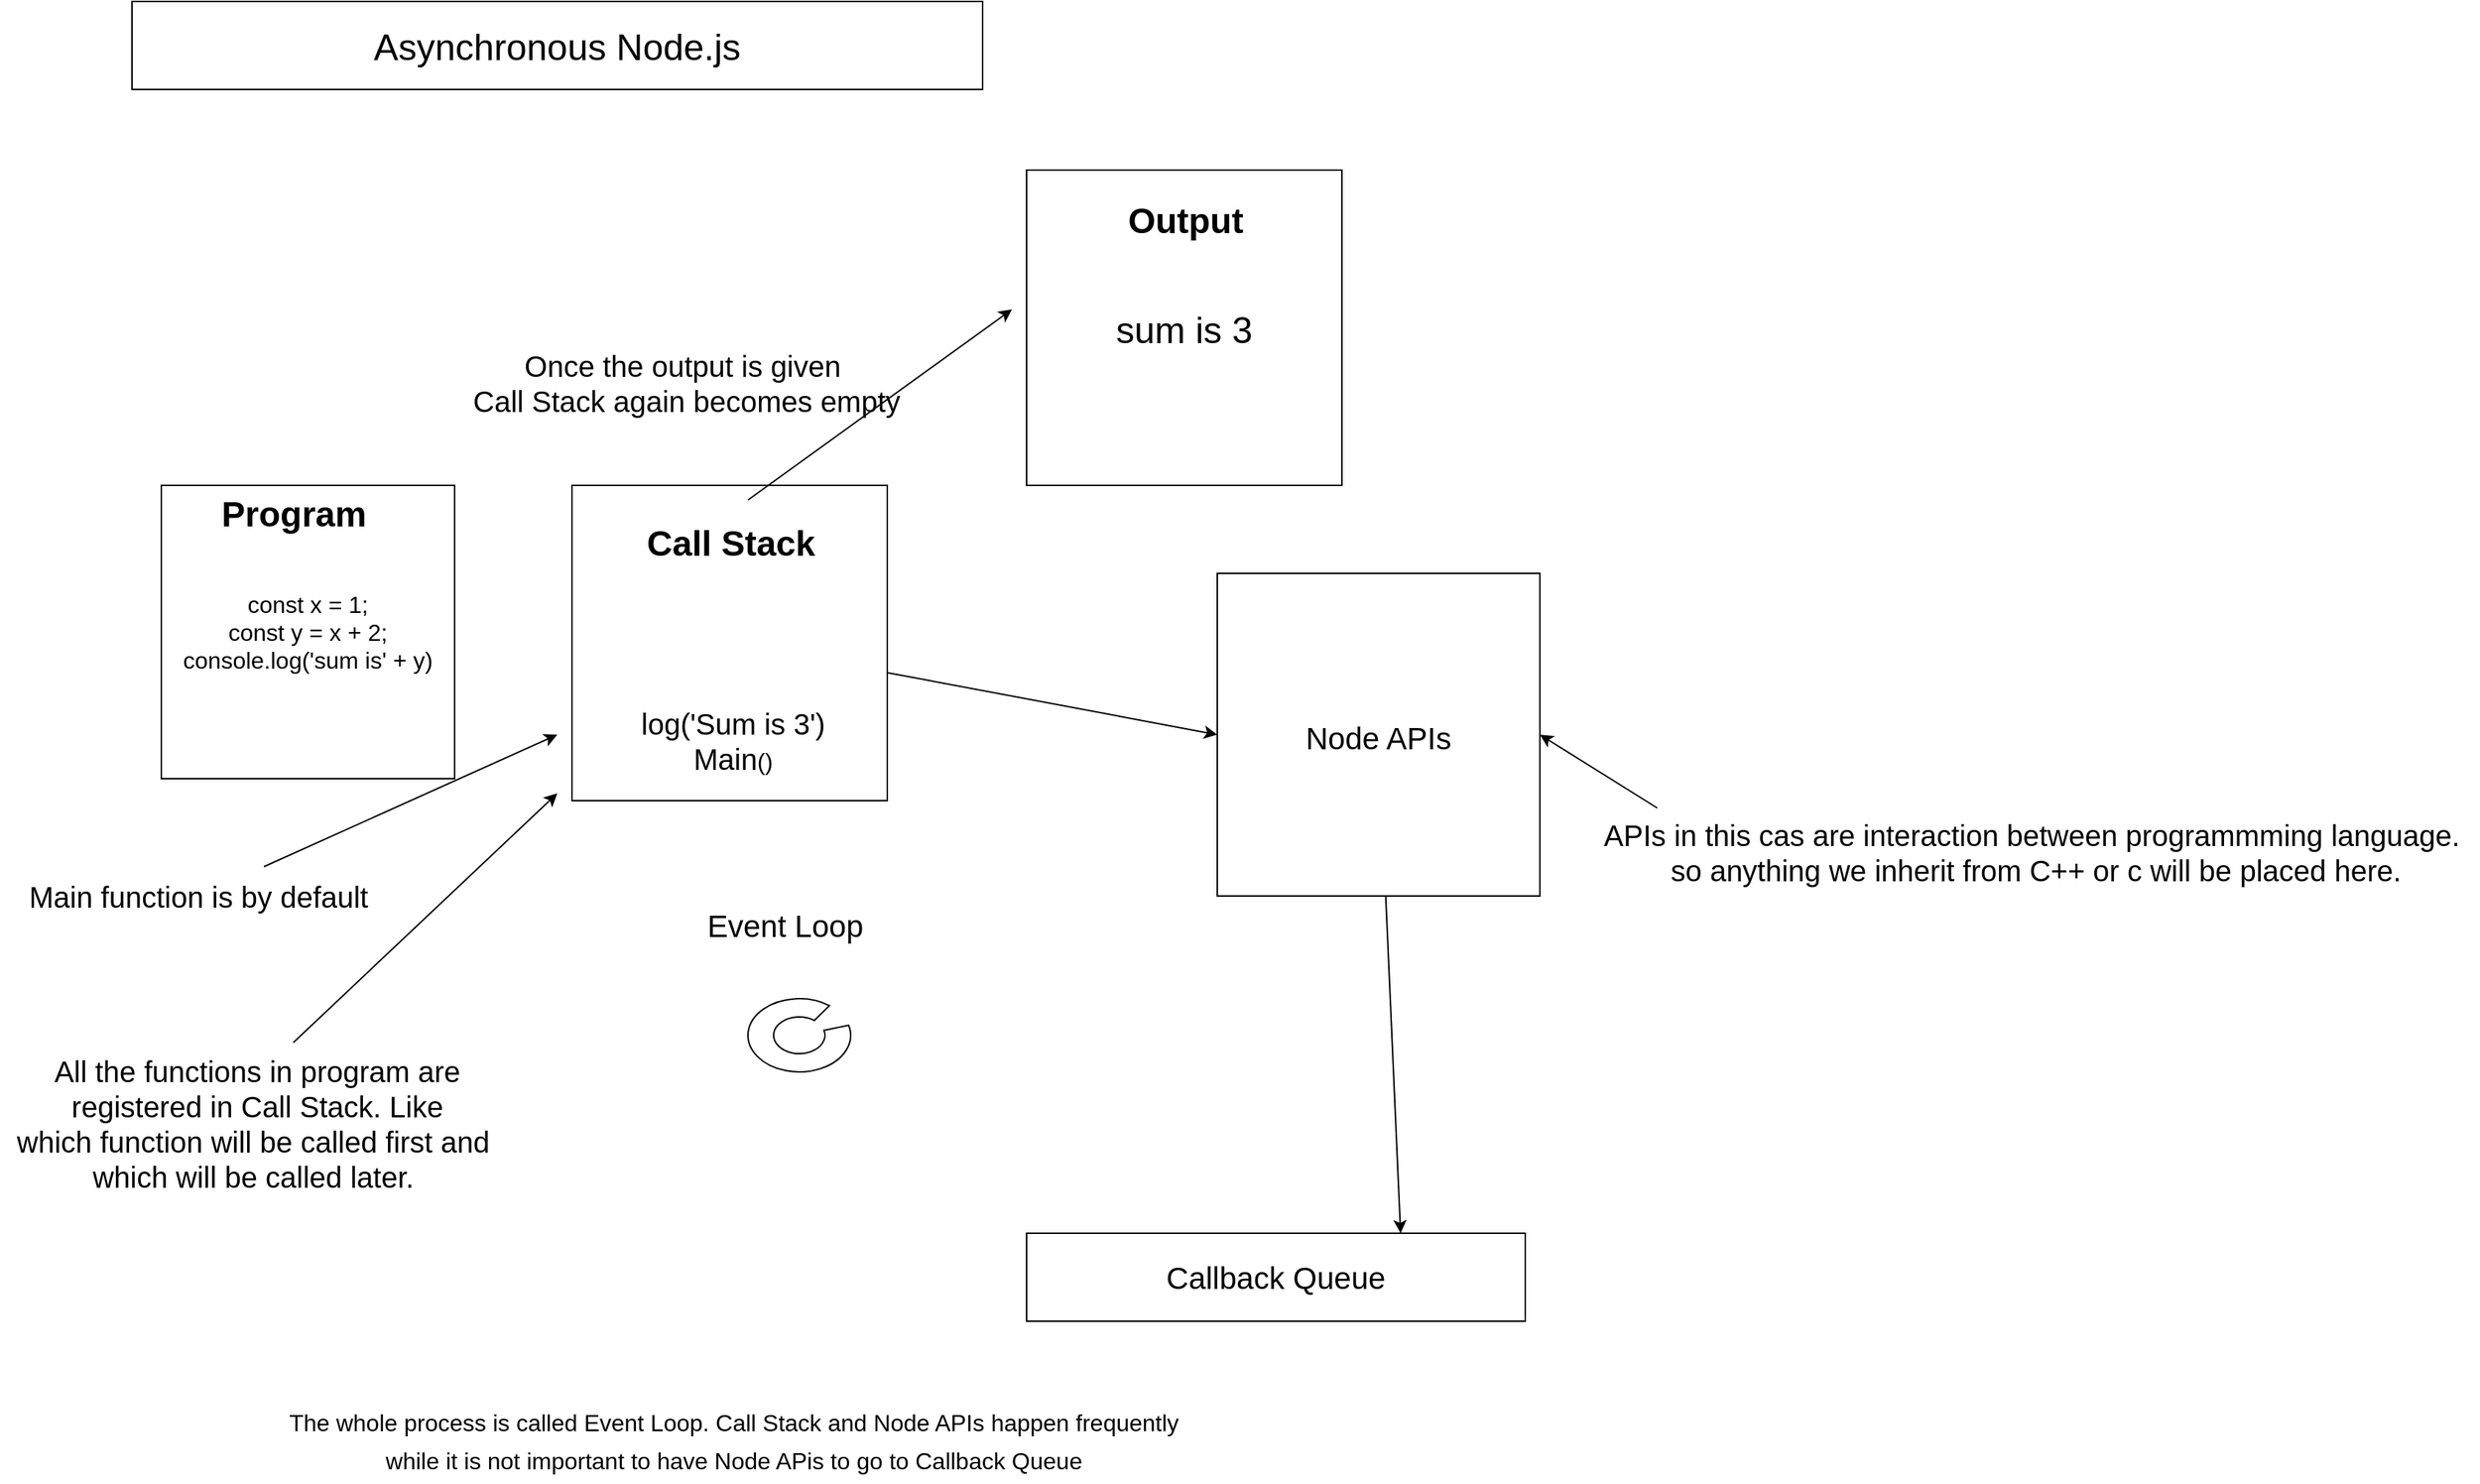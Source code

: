 <mxfile>
    <diagram id="Lmt40dL6iGbDZ48aZA5Z" name="Page-1">
        <mxGraphModel dx="2342" dy="2598" grid="1" gridSize="10" guides="1" tooltips="1" connect="1" arrows="1" fold="1" page="1" pageScale="1" pageWidth="850" pageHeight="1100" math="0" shadow="0">
            <root>
                <mxCell id="0"/>
                <mxCell id="1" parent="0"/>
                <mxCell id="3" value="&lt;font style=&quot;font-size: 25px;&quot;&gt;Asynchronous Node.js&lt;/font&gt;" style="rounded=0;whiteSpace=wrap;html=1;" vertex="1" parent="1">
                    <mxGeometry x="-90" y="-90" width="580" height="60" as="geometry"/>
                </mxCell>
                <mxCell id="6" style="edgeStyle=none;html=1;entryX=0;entryY=0.5;entryDx=0;entryDy=0;fontSize=21;" edge="1" parent="1" source="4" target="5">
                    <mxGeometry relative="1" as="geometry"/>
                </mxCell>
                <mxCell id="4" value="" style="whiteSpace=wrap;html=1;aspect=fixed;fontSize=25;" vertex="1" parent="1">
                    <mxGeometry x="210" y="240" width="215" height="215" as="geometry"/>
                </mxCell>
                <mxCell id="8" style="edgeStyle=none;html=1;entryX=0.75;entryY=0;entryDx=0;entryDy=0;fontSize=21;" edge="1" parent="1" source="5" target="7">
                    <mxGeometry relative="1" as="geometry"/>
                </mxCell>
                <mxCell id="5" value="&lt;font style=&quot;font-size: 21px;&quot;&gt;Node APIs&lt;/font&gt;" style="whiteSpace=wrap;html=1;aspect=fixed;fontSize=25;" vertex="1" parent="1">
                    <mxGeometry x="650" y="300" width="220" height="220" as="geometry"/>
                </mxCell>
                <mxCell id="7" value="Callback Queue" style="rounded=0;whiteSpace=wrap;html=1;fontSize=21;" vertex="1" parent="1">
                    <mxGeometry x="520" y="750" width="340" height="60" as="geometry"/>
                </mxCell>
                <mxCell id="9" value="" style="verticalLabelPosition=bottom;verticalAlign=top;html=1;shape=mxgraph.basic.partConcEllipse;startAngle=0.206;endAngle=0.1;arcWidth=0.5;fontSize=21;" vertex="1" parent="1">
                    <mxGeometry x="330" y="590" width="70" height="50" as="geometry"/>
                </mxCell>
                <mxCell id="10" value="Event Loop" style="text;html=1;align=center;verticalAlign=middle;resizable=0;points=[];autosize=1;strokeColor=none;fillColor=none;fontSize=21;" vertex="1" parent="1">
                    <mxGeometry x="290" y="520" width="130" height="40" as="geometry"/>
                </mxCell>
                <mxCell id="11" value="&lt;font style=&quot;font-size: 16px;&quot;&gt;The whole process is called Event Loop. Call Stack and Node APIs happen frequently &lt;br&gt;&lt;/font&gt;&lt;font style=&quot;font-size: 16px;&quot;&gt;while it is not important to have Node APis to go to Callback Queue&lt;/font&gt;" style="text;html=1;align=center;verticalAlign=middle;resizable=0;points=[];autosize=1;strokeColor=none;fillColor=none;fontSize=21;" vertex="1" parent="1">
                    <mxGeometry x="5" y="860" width="630" height="60" as="geometry"/>
                </mxCell>
                <mxCell id="13" value="const x = 1;&lt;br&gt;const y = x + 2;&lt;br&gt;console.log('sum is' + y)" style="rounded=0;whiteSpace=wrap;html=1;fontSize=16;" vertex="1" parent="1">
                    <mxGeometry x="-70" y="240" width="200" height="200" as="geometry"/>
                </mxCell>
                <mxCell id="15" value="&lt;font style=&quot;font-size: 20px;&quot;&gt;log('Sum is 3')&lt;br&gt;Main&lt;/font&gt;()" style="text;html=1;strokeColor=none;fillColor=none;align=center;verticalAlign=middle;whiteSpace=wrap;rounded=0;fontSize=16;" vertex="1" parent="1">
                    <mxGeometry x="230" y="399" width="180" height="30" as="geometry"/>
                </mxCell>
                <mxCell id="16" value="Call Stack" style="text;strokeColor=none;fillColor=none;html=1;fontSize=24;fontStyle=1;verticalAlign=middle;align=center;" vertex="1" parent="1">
                    <mxGeometry x="267.5" y="260" width="100" height="40" as="geometry"/>
                </mxCell>
                <mxCell id="18" value="" style="endArrow=classic;html=1;fontSize=20;" edge="1" parent="1">
                    <mxGeometry width="50" height="50" relative="1" as="geometry">
                        <mxPoint x="20" y="620" as="sourcePoint"/>
                        <mxPoint x="200" y="450" as="targetPoint"/>
                    </mxGeometry>
                </mxCell>
                <mxCell id="19" value="Program" style="text;strokeColor=none;fillColor=none;html=1;fontSize=24;fontStyle=1;verticalAlign=middle;align=center;" vertex="1" parent="1">
                    <mxGeometry x="-30" y="240" width="100" height="40" as="geometry"/>
                </mxCell>
                <mxCell id="20" value="All the functions in program are&lt;br&gt;registered in Call Stack. Like&lt;br&gt;which function will be called first and&amp;nbsp;&lt;br&gt;which will be called later.&amp;nbsp;" style="text;html=1;align=center;verticalAlign=middle;resizable=0;points=[];autosize=1;strokeColor=none;fillColor=none;fontSize=20;" vertex="1" parent="1">
                    <mxGeometry x="-180" y="620" width="350" height="110" as="geometry"/>
                </mxCell>
                <mxCell id="21" value="" style="endArrow=classic;html=1;fontSize=20;" edge="1" parent="1">
                    <mxGeometry width="50" height="50" relative="1" as="geometry">
                        <mxPoint y="500" as="sourcePoint"/>
                        <mxPoint x="200" y="410" as="targetPoint"/>
                    </mxGeometry>
                </mxCell>
                <mxCell id="22" value="Main function is by default&lt;br&gt;" style="text;html=1;align=center;verticalAlign=middle;resizable=0;points=[];autosize=1;strokeColor=none;fillColor=none;fontSize=20;" vertex="1" parent="1">
                    <mxGeometry x="-170" y="500" width="250" height="40" as="geometry"/>
                </mxCell>
                <mxCell id="25" value="sum is 3" style="whiteSpace=wrap;html=1;aspect=fixed;fontSize=25;" vertex="1" parent="1">
                    <mxGeometry x="520" y="25" width="215" height="215" as="geometry"/>
                </mxCell>
                <mxCell id="28" value="Output" style="text;strokeColor=none;fillColor=none;html=1;fontSize=24;fontStyle=1;verticalAlign=middle;align=center;" vertex="1" parent="1">
                    <mxGeometry x="577.5" y="40" width="100" height="40" as="geometry"/>
                </mxCell>
                <mxCell id="29" value="" style="endArrow=classic;html=1;fontSize=20;" edge="1" parent="1">
                    <mxGeometry width="50" height="50" relative="1" as="geometry">
                        <mxPoint x="330" y="250" as="sourcePoint"/>
                        <mxPoint x="510" y="120" as="targetPoint"/>
                    </mxGeometry>
                </mxCell>
                <mxCell id="30" value="Once the output is given&lt;br&gt;&amp;nbsp;Call Stack again becomes empty" style="text;html=1;align=center;verticalAlign=middle;resizable=0;points=[];autosize=1;strokeColor=none;fillColor=none;fontSize=20;" vertex="1" parent="1">
                    <mxGeometry x="125" y="140" width="320" height="60" as="geometry"/>
                </mxCell>
                <mxCell id="31" value="" style="endArrow=classic;html=1;fontSize=20;entryX=1;entryY=0.5;entryDx=0;entryDy=0;" edge="1" parent="1" target="5">
                    <mxGeometry width="50" height="50" relative="1" as="geometry">
                        <mxPoint x="950" y="460" as="sourcePoint"/>
                        <mxPoint x="1090" y="420" as="targetPoint"/>
                    </mxGeometry>
                </mxCell>
                <mxCell id="32" value="APIs in this cas are interaction between programmming language.&lt;br&gt;&amp;nbsp;so anything we inherit from C++ or c will be placed here." style="text;html=1;align=center;verticalAlign=middle;resizable=0;points=[];autosize=1;strokeColor=none;fillColor=none;fontSize=20;" vertex="1" parent="1">
                    <mxGeometry x="900" y="460" width="610" height="60" as="geometry"/>
                </mxCell>
            </root>
        </mxGraphModel>
    </diagram>
</mxfile>